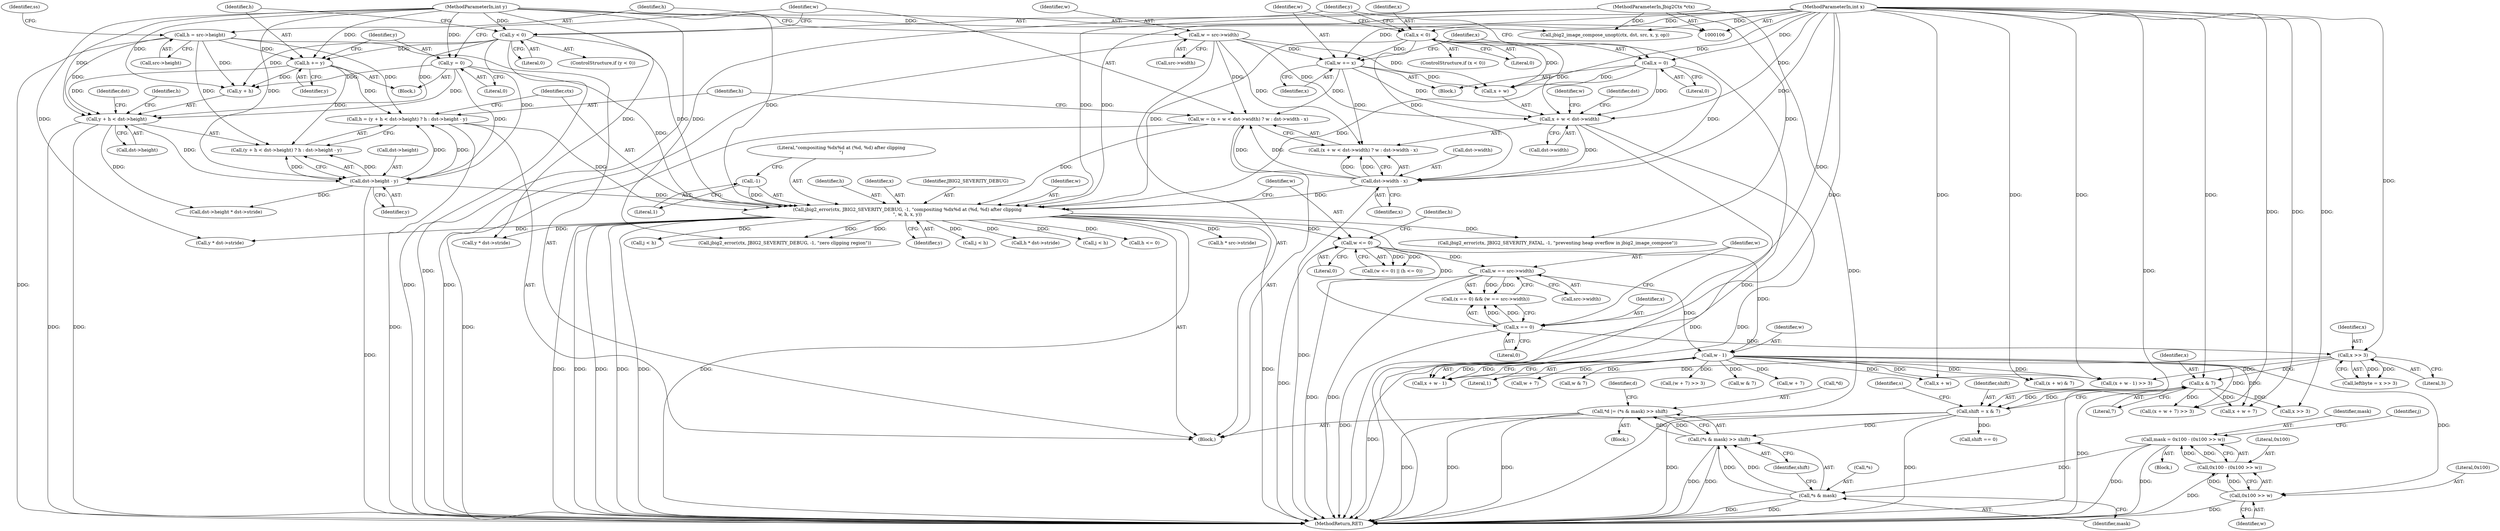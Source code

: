 digraph "0_ghostscript_e698d5c11d27212aa1098bc5b1673a3378563092_3@pointer" {
"1000376" [label="(Call,*d |= (*s & mask) >> shift)"];
"1000379" [label="(Call,(*s & mask) >> shift)"];
"1000380" [label="(Call,*s & mask)"];
"1000359" [label="(Call,mask = 0x100 - (0x100 >> w))"];
"1000361" [label="(Call,0x100 - (0x100 >> w))"];
"1000363" [label="(Call,0x100 >> w)"];
"1000277" [label="(Call,w - 1)"];
"1000221" [label="(Call,w <= 0)"];
"1000209" [label="(Call,jbig2_error(ctx, JBIG2_SEVERITY_DEBUG, -1, \"compositing %dx%d at (%d, %d) after clipping\n\", w, h, x, y))"];
"1000107" [label="(MethodParameterIn,Jbig2Ctx *ctx)"];
"1000212" [label="(Call,-1)"];
"1000177" [label="(Call,w = (x + w < dst->width) ? w : dst->width - x)"];
"1000140" [label="(Call,w = src->width)"];
"1000160" [label="(Call,w += x)"];
"1000156" [label="(Call,x < 0)"];
"1000110" [label="(MethodParameterIn,int x)"];
"1000188" [label="(Call,dst->width - x)"];
"1000180" [label="(Call,x + w < dst->width)"];
"1000163" [label="(Call,x = 0)"];
"1000193" [label="(Call,h = (y + h < dst->height) ? h : dst->height - y)"];
"1000171" [label="(Call,h += y)"];
"1000167" [label="(Call,y < 0)"];
"1000111" [label="(MethodParameterIn,int y)"];
"1000145" [label="(Call,h = src->height)"];
"1000204" [label="(Call,dst->height - y)"];
"1000196" [label="(Call,y + h < dst->height)"];
"1000174" [label="(Call,y = 0)"];
"1000241" [label="(Call,w == src->width)"];
"1000281" [label="(Call,shift = x & 7)"];
"1000283" [label="(Call,x & 7)"];
"1000269" [label="(Call,x >> 3)"];
"1000238" [label="(Call,x == 0)"];
"1000365" [label="(Identifier,w)"];
"1000189" [label="(Call,dst->width)"];
"1000274" [label="(Call,(x + w - 1) >> 3)"];
"1000477" [label="(Call,x + w + 7)"];
"1000243" [label="(Call,src->width)"];
"1000197" [label="(Call,y + h)"];
"1000298" [label="(Call,y * dst->stride)"];
"1000375" [label="(Block,)"];
"1000180" [label="(Call,x + w < dst->width)"];
"1000362" [label="(Literal,0x100)"];
"1000363" [label="(Call,0x100 >> w)"];
"1000376" [label="(Call,*d |= (*s & mask) >> shift)"];
"1000176" [label="(Literal,0)"];
"1000187" [label="(Identifier,w)"];
"1000383" [label="(Identifier,mask)"];
"1000377" [label="(Call,*d)"];
"1000470" [label="(Call,(w + 7) >> 3)"];
"1000175" [label="(Identifier,y)"];
"1000161" [label="(Identifier,w)"];
"1000158" [label="(Literal,0)"];
"1000360" [label="(Identifier,mask)"];
"1000218" [label="(Identifier,y)"];
"1000271" [label="(Literal,3)"];
"1000162" [label="(Identifier,x)"];
"1000517" [label="(Call,w & 7)"];
"1000188" [label="(Call,dst->width - x)"];
"1000361" [label="(Call,0x100 - (0x100 >> w))"];
"1000285" [label="(Literal,7)"];
"1000206" [label="(Identifier,dst)"];
"1000479" [label="(Call,w + 7)"];
"1000277" [label="(Call,w - 1)"];
"1000502" [label="(Call,(x + w) & 7)"];
"1000204" [label="(Call,dst->height - y)"];
"1000359" [label="(Call,mask = 0x100 - (0x100 >> w))"];
"1000179" [label="(Call,(x + w < dst->width) ? w : dst->width - x)"];
"1000421" [label="(Call,j < h)"];
"1000275" [label="(Call,x + w - 1)"];
"1000212" [label="(Call,-1)"];
"1000205" [label="(Call,dst->height)"];
"1000174" [label="(Call,y = 0)"];
"1000178" [label="(Identifier,w)"];
"1000319" [label="(Call,h * dst->stride)"];
"1000173" [label="(Identifier,y)"];
"1000147" [label="(Call,src->height)"];
"1000483" [label="(Call,x >> 3)"];
"1000370" [label="(Call,j < h)"];
"1000216" [label="(Identifier,h)"];
"1000159" [label="(Block,)"];
"1000200" [label="(Call,dst->height)"];
"1000165" [label="(Literal,0)"];
"1000238" [label="(Call,x == 0)"];
"1000224" [label="(Call,h <= 0)"];
"1000222" [label="(Identifier,w)"];
"1000172" [label="(Identifier,h)"];
"1000217" [label="(Identifier,x)"];
"1000209" [label="(Call,jbig2_error(ctx, JBIG2_SEVERITY_DEBUG, -1, \"compositing %dx%d at (%d, %d) after clipping\n\", w, h, x, y))"];
"1000169" [label="(Literal,0)"];
"1000164" [label="(Identifier,x)"];
"1000160" [label="(Call,w += x)"];
"1000386" [label="(Identifier,d)"];
"1000140" [label="(Call,w = src->width)"];
"1000184" [label="(Call,dst->width)"];
"1000142" [label="(Call,src->width)"];
"1000368" [label="(Identifier,j)"];
"1000279" [label="(Literal,1)"];
"1000221" [label="(Call,w <= 0)"];
"1000151" [label="(Identifier,ss)"];
"1000237" [label="(Call,(x == 0) && (w == src->width))"];
"1000110" [label="(MethodParameterIn,int x)"];
"1000166" [label="(ControlStructure,if (y < 0))"];
"1000380" [label="(Call,*s & mask)"];
"1000270" [label="(Identifier,x)"];
"1000240" [label="(Literal,0)"];
"1000133" [label="(Call,jbig2_image_compose_unopt(ctx, dst, src, x, y, op))"];
"1000113" [label="(Block,)"];
"1000141" [label="(Identifier,w)"];
"1000193" [label="(Call,h = (y + h < dst->height) ? h : dst->height - y)"];
"1000379" [label="(Call,(*s & mask) >> shift)"];
"1000190" [label="(Identifier,dst)"];
"1000208" [label="(Identifier,y)"];
"1000156" [label="(Call,x < 0)"];
"1000211" [label="(Identifier,JBIG2_SEVERITY_DEBUG)"];
"1000241" [label="(Call,w == src->width)"];
"1000239" [label="(Identifier,x)"];
"1000192" [label="(Identifier,x)"];
"1000348" [label="(Call,jbig2_error(ctx, JBIG2_SEVERITY_FATAL, -1, \"preventing heap overflow in jbig2_image_compose\"))"];
"1000210" [label="(Identifier,ctx)"];
"1000195" [label="(Call,(y + h < dst->height) ? h : dst->height - y)"];
"1000107" [label="(MethodParameterIn,Jbig2Ctx *ctx)"];
"1000364" [label="(Literal,0x100)"];
"1000214" [label="(Literal,\"compositing %dx%d at (%d, %d) after clipping\n\")"];
"1000203" [label="(Identifier,h)"];
"1000177" [label="(Call,w = (x + w < dst->width) ? w : dst->width - x)"];
"1000252" [label="(Call,y * dst->stride)"];
"1000397" [label="(Call,shift == 0)"];
"1000155" [label="(ControlStructure,if (x < 0))"];
"1000171" [label="(Call,h += y)"];
"1000624" [label="(MethodReturn,RET)"];
"1000146" [label="(Identifier,h)"];
"1000503" [label="(Call,x + w)"];
"1000471" [label="(Call,w + 7)"];
"1000111" [label="(MethodParameterIn,int y)"];
"1000283" [label="(Call,x & 7)"];
"1000476" [label="(Call,(x + w + 7) >> 3)"];
"1000220" [label="(Call,(w <= 0) || (h <= 0))"];
"1000145" [label="(Call,h = src->height)"];
"1000170" [label="(Block,)"];
"1000267" [label="(Call,leftbyte = x >> 3)"];
"1000163" [label="(Call,x = 0)"];
"1000223" [label="(Literal,0)"];
"1000278" [label="(Identifier,w)"];
"1000157" [label="(Identifier,x)"];
"1000242" [label="(Identifier,w)"];
"1000167" [label="(Call,y < 0)"];
"1000194" [label="(Identifier,h)"];
"1000196" [label="(Call,y + h < dst->height)"];
"1000225" [label="(Identifier,h)"];
"1000213" [label="(Literal,1)"];
"1000284" [label="(Identifier,x)"];
"1000260" [label="(Call,h * src->stride)"];
"1000168" [label="(Identifier,y)"];
"1000281" [label="(Call,shift = x & 7)"];
"1000269" [label="(Call,x >> 3)"];
"1000282" [label="(Identifier,shift)"];
"1000287" [label="(Identifier,s)"];
"1000524" [label="(Call,j < h)"];
"1000339" [label="(Call,dst->height * dst->stride)"];
"1000228" [label="(Call,jbig2_error(ctx, JBIG2_SEVERITY_DEBUG, -1, \"zero clipping region\"))"];
"1000358" [label="(Block,)"];
"1000181" [label="(Call,x + w)"];
"1000381" [label="(Call,*s)"];
"1000404" [label="(Call,w & 7)"];
"1000384" [label="(Identifier,shift)"];
"1000215" [label="(Identifier,w)"];
"1000376" -> "1000375"  [label="AST: "];
"1000376" -> "1000379"  [label="CFG: "];
"1000377" -> "1000376"  [label="AST: "];
"1000379" -> "1000376"  [label="AST: "];
"1000386" -> "1000376"  [label="CFG: "];
"1000376" -> "1000624"  [label="DDG: "];
"1000376" -> "1000624"  [label="DDG: "];
"1000376" -> "1000624"  [label="DDG: "];
"1000379" -> "1000376"  [label="DDG: "];
"1000379" -> "1000376"  [label="DDG: "];
"1000379" -> "1000384"  [label="CFG: "];
"1000380" -> "1000379"  [label="AST: "];
"1000384" -> "1000379"  [label="AST: "];
"1000379" -> "1000624"  [label="DDG: "];
"1000379" -> "1000624"  [label="DDG: "];
"1000380" -> "1000379"  [label="DDG: "];
"1000380" -> "1000379"  [label="DDG: "];
"1000281" -> "1000379"  [label="DDG: "];
"1000380" -> "1000383"  [label="CFG: "];
"1000381" -> "1000380"  [label="AST: "];
"1000383" -> "1000380"  [label="AST: "];
"1000384" -> "1000380"  [label="CFG: "];
"1000380" -> "1000624"  [label="DDG: "];
"1000380" -> "1000624"  [label="DDG: "];
"1000359" -> "1000380"  [label="DDG: "];
"1000359" -> "1000358"  [label="AST: "];
"1000359" -> "1000361"  [label="CFG: "];
"1000360" -> "1000359"  [label="AST: "];
"1000361" -> "1000359"  [label="AST: "];
"1000368" -> "1000359"  [label="CFG: "];
"1000359" -> "1000624"  [label="DDG: "];
"1000359" -> "1000624"  [label="DDG: "];
"1000361" -> "1000359"  [label="DDG: "];
"1000361" -> "1000359"  [label="DDG: "];
"1000361" -> "1000363"  [label="CFG: "];
"1000362" -> "1000361"  [label="AST: "];
"1000363" -> "1000361"  [label="AST: "];
"1000361" -> "1000624"  [label="DDG: "];
"1000363" -> "1000361"  [label="DDG: "];
"1000363" -> "1000361"  [label="DDG: "];
"1000363" -> "1000365"  [label="CFG: "];
"1000364" -> "1000363"  [label="AST: "];
"1000365" -> "1000363"  [label="AST: "];
"1000363" -> "1000624"  [label="DDG: "];
"1000277" -> "1000363"  [label="DDG: "];
"1000277" -> "1000275"  [label="AST: "];
"1000277" -> "1000279"  [label="CFG: "];
"1000278" -> "1000277"  [label="AST: "];
"1000279" -> "1000277"  [label="AST: "];
"1000275" -> "1000277"  [label="CFG: "];
"1000277" -> "1000624"  [label="DDG: "];
"1000277" -> "1000274"  [label="DDG: "];
"1000277" -> "1000274"  [label="DDG: "];
"1000277" -> "1000275"  [label="DDG: "];
"1000277" -> "1000275"  [label="DDG: "];
"1000221" -> "1000277"  [label="DDG: "];
"1000241" -> "1000277"  [label="DDG: "];
"1000277" -> "1000404"  [label="DDG: "];
"1000277" -> "1000470"  [label="DDG: "];
"1000277" -> "1000471"  [label="DDG: "];
"1000277" -> "1000476"  [label="DDG: "];
"1000277" -> "1000477"  [label="DDG: "];
"1000277" -> "1000479"  [label="DDG: "];
"1000277" -> "1000502"  [label="DDG: "];
"1000277" -> "1000503"  [label="DDG: "];
"1000277" -> "1000517"  [label="DDG: "];
"1000221" -> "1000220"  [label="AST: "];
"1000221" -> "1000223"  [label="CFG: "];
"1000222" -> "1000221"  [label="AST: "];
"1000223" -> "1000221"  [label="AST: "];
"1000225" -> "1000221"  [label="CFG: "];
"1000220" -> "1000221"  [label="CFG: "];
"1000221" -> "1000624"  [label="DDG: "];
"1000221" -> "1000220"  [label="DDG: "];
"1000221" -> "1000220"  [label="DDG: "];
"1000209" -> "1000221"  [label="DDG: "];
"1000221" -> "1000241"  [label="DDG: "];
"1000209" -> "1000113"  [label="AST: "];
"1000209" -> "1000218"  [label="CFG: "];
"1000210" -> "1000209"  [label="AST: "];
"1000211" -> "1000209"  [label="AST: "];
"1000212" -> "1000209"  [label="AST: "];
"1000214" -> "1000209"  [label="AST: "];
"1000215" -> "1000209"  [label="AST: "];
"1000216" -> "1000209"  [label="AST: "];
"1000217" -> "1000209"  [label="AST: "];
"1000218" -> "1000209"  [label="AST: "];
"1000222" -> "1000209"  [label="CFG: "];
"1000209" -> "1000624"  [label="DDG: "];
"1000209" -> "1000624"  [label="DDG: "];
"1000209" -> "1000624"  [label="DDG: "];
"1000209" -> "1000624"  [label="DDG: "];
"1000209" -> "1000624"  [label="DDG: "];
"1000209" -> "1000624"  [label="DDG: "];
"1000209" -> "1000624"  [label="DDG: "];
"1000107" -> "1000209"  [label="DDG: "];
"1000212" -> "1000209"  [label="DDG: "];
"1000177" -> "1000209"  [label="DDG: "];
"1000193" -> "1000209"  [label="DDG: "];
"1000188" -> "1000209"  [label="DDG: "];
"1000110" -> "1000209"  [label="DDG: "];
"1000163" -> "1000209"  [label="DDG: "];
"1000156" -> "1000209"  [label="DDG: "];
"1000204" -> "1000209"  [label="DDG: "];
"1000111" -> "1000209"  [label="DDG: "];
"1000167" -> "1000209"  [label="DDG: "];
"1000174" -> "1000209"  [label="DDG: "];
"1000209" -> "1000224"  [label="DDG: "];
"1000209" -> "1000228"  [label="DDG: "];
"1000209" -> "1000228"  [label="DDG: "];
"1000209" -> "1000238"  [label="DDG: "];
"1000209" -> "1000252"  [label="DDG: "];
"1000209" -> "1000260"  [label="DDG: "];
"1000209" -> "1000298"  [label="DDG: "];
"1000209" -> "1000319"  [label="DDG: "];
"1000209" -> "1000348"  [label="DDG: "];
"1000209" -> "1000370"  [label="DDG: "];
"1000209" -> "1000421"  [label="DDG: "];
"1000209" -> "1000524"  [label="DDG: "];
"1000107" -> "1000106"  [label="AST: "];
"1000107" -> "1000624"  [label="DDG: "];
"1000107" -> "1000133"  [label="DDG: "];
"1000107" -> "1000228"  [label="DDG: "];
"1000107" -> "1000348"  [label="DDG: "];
"1000212" -> "1000213"  [label="CFG: "];
"1000213" -> "1000212"  [label="AST: "];
"1000214" -> "1000212"  [label="CFG: "];
"1000177" -> "1000113"  [label="AST: "];
"1000177" -> "1000179"  [label="CFG: "];
"1000178" -> "1000177"  [label="AST: "];
"1000179" -> "1000177"  [label="AST: "];
"1000194" -> "1000177"  [label="CFG: "];
"1000177" -> "1000624"  [label="DDG: "];
"1000140" -> "1000177"  [label="DDG: "];
"1000160" -> "1000177"  [label="DDG: "];
"1000188" -> "1000177"  [label="DDG: "];
"1000188" -> "1000177"  [label="DDG: "];
"1000140" -> "1000113"  [label="AST: "];
"1000140" -> "1000142"  [label="CFG: "];
"1000141" -> "1000140"  [label="AST: "];
"1000142" -> "1000140"  [label="AST: "];
"1000146" -> "1000140"  [label="CFG: "];
"1000140" -> "1000624"  [label="DDG: "];
"1000140" -> "1000160"  [label="DDG: "];
"1000140" -> "1000180"  [label="DDG: "];
"1000140" -> "1000181"  [label="DDG: "];
"1000140" -> "1000179"  [label="DDG: "];
"1000160" -> "1000159"  [label="AST: "];
"1000160" -> "1000162"  [label="CFG: "];
"1000161" -> "1000160"  [label="AST: "];
"1000162" -> "1000160"  [label="AST: "];
"1000164" -> "1000160"  [label="CFG: "];
"1000156" -> "1000160"  [label="DDG: "];
"1000110" -> "1000160"  [label="DDG: "];
"1000160" -> "1000180"  [label="DDG: "];
"1000160" -> "1000181"  [label="DDG: "];
"1000160" -> "1000179"  [label="DDG: "];
"1000156" -> "1000155"  [label="AST: "];
"1000156" -> "1000158"  [label="CFG: "];
"1000157" -> "1000156"  [label="AST: "];
"1000158" -> "1000156"  [label="AST: "];
"1000161" -> "1000156"  [label="CFG: "];
"1000168" -> "1000156"  [label="CFG: "];
"1000156" -> "1000624"  [label="DDG: "];
"1000110" -> "1000156"  [label="DDG: "];
"1000156" -> "1000180"  [label="DDG: "];
"1000156" -> "1000181"  [label="DDG: "];
"1000156" -> "1000188"  [label="DDG: "];
"1000110" -> "1000106"  [label="AST: "];
"1000110" -> "1000624"  [label="DDG: "];
"1000110" -> "1000133"  [label="DDG: "];
"1000110" -> "1000163"  [label="DDG: "];
"1000110" -> "1000180"  [label="DDG: "];
"1000110" -> "1000181"  [label="DDG: "];
"1000110" -> "1000188"  [label="DDG: "];
"1000110" -> "1000238"  [label="DDG: "];
"1000110" -> "1000269"  [label="DDG: "];
"1000110" -> "1000274"  [label="DDG: "];
"1000110" -> "1000275"  [label="DDG: "];
"1000110" -> "1000283"  [label="DDG: "];
"1000110" -> "1000476"  [label="DDG: "];
"1000110" -> "1000477"  [label="DDG: "];
"1000110" -> "1000483"  [label="DDG: "];
"1000110" -> "1000502"  [label="DDG: "];
"1000110" -> "1000503"  [label="DDG: "];
"1000188" -> "1000179"  [label="AST: "];
"1000188" -> "1000192"  [label="CFG: "];
"1000189" -> "1000188"  [label="AST: "];
"1000192" -> "1000188"  [label="AST: "];
"1000179" -> "1000188"  [label="CFG: "];
"1000188" -> "1000624"  [label="DDG: "];
"1000188" -> "1000179"  [label="DDG: "];
"1000188" -> "1000179"  [label="DDG: "];
"1000180" -> "1000188"  [label="DDG: "];
"1000163" -> "1000188"  [label="DDG: "];
"1000180" -> "1000179"  [label="AST: "];
"1000180" -> "1000184"  [label="CFG: "];
"1000181" -> "1000180"  [label="AST: "];
"1000184" -> "1000180"  [label="AST: "];
"1000187" -> "1000180"  [label="CFG: "];
"1000190" -> "1000180"  [label="CFG: "];
"1000180" -> "1000624"  [label="DDG: "];
"1000180" -> "1000624"  [label="DDG: "];
"1000163" -> "1000180"  [label="DDG: "];
"1000163" -> "1000159"  [label="AST: "];
"1000163" -> "1000165"  [label="CFG: "];
"1000164" -> "1000163"  [label="AST: "];
"1000165" -> "1000163"  [label="AST: "];
"1000168" -> "1000163"  [label="CFG: "];
"1000163" -> "1000181"  [label="DDG: "];
"1000193" -> "1000113"  [label="AST: "];
"1000193" -> "1000195"  [label="CFG: "];
"1000194" -> "1000193"  [label="AST: "];
"1000195" -> "1000193"  [label="AST: "];
"1000210" -> "1000193"  [label="CFG: "];
"1000193" -> "1000624"  [label="DDG: "];
"1000171" -> "1000193"  [label="DDG: "];
"1000145" -> "1000193"  [label="DDG: "];
"1000204" -> "1000193"  [label="DDG: "];
"1000204" -> "1000193"  [label="DDG: "];
"1000171" -> "1000170"  [label="AST: "];
"1000171" -> "1000173"  [label="CFG: "];
"1000172" -> "1000171"  [label="AST: "];
"1000173" -> "1000171"  [label="AST: "];
"1000175" -> "1000171"  [label="CFG: "];
"1000167" -> "1000171"  [label="DDG: "];
"1000111" -> "1000171"  [label="DDG: "];
"1000145" -> "1000171"  [label="DDG: "];
"1000171" -> "1000196"  [label="DDG: "];
"1000171" -> "1000197"  [label="DDG: "];
"1000171" -> "1000195"  [label="DDG: "];
"1000167" -> "1000166"  [label="AST: "];
"1000167" -> "1000169"  [label="CFG: "];
"1000168" -> "1000167"  [label="AST: "];
"1000169" -> "1000167"  [label="AST: "];
"1000172" -> "1000167"  [label="CFG: "];
"1000178" -> "1000167"  [label="CFG: "];
"1000167" -> "1000624"  [label="DDG: "];
"1000111" -> "1000167"  [label="DDG: "];
"1000167" -> "1000196"  [label="DDG: "];
"1000167" -> "1000197"  [label="DDG: "];
"1000167" -> "1000204"  [label="DDG: "];
"1000111" -> "1000106"  [label="AST: "];
"1000111" -> "1000624"  [label="DDG: "];
"1000111" -> "1000133"  [label="DDG: "];
"1000111" -> "1000174"  [label="DDG: "];
"1000111" -> "1000196"  [label="DDG: "];
"1000111" -> "1000197"  [label="DDG: "];
"1000111" -> "1000204"  [label="DDG: "];
"1000111" -> "1000252"  [label="DDG: "];
"1000111" -> "1000298"  [label="DDG: "];
"1000145" -> "1000113"  [label="AST: "];
"1000145" -> "1000147"  [label="CFG: "];
"1000146" -> "1000145"  [label="AST: "];
"1000147" -> "1000145"  [label="AST: "];
"1000151" -> "1000145"  [label="CFG: "];
"1000145" -> "1000624"  [label="DDG: "];
"1000145" -> "1000196"  [label="DDG: "];
"1000145" -> "1000197"  [label="DDG: "];
"1000145" -> "1000195"  [label="DDG: "];
"1000204" -> "1000195"  [label="AST: "];
"1000204" -> "1000208"  [label="CFG: "];
"1000205" -> "1000204"  [label="AST: "];
"1000208" -> "1000204"  [label="AST: "];
"1000195" -> "1000204"  [label="CFG: "];
"1000204" -> "1000624"  [label="DDG: "];
"1000204" -> "1000195"  [label="DDG: "];
"1000204" -> "1000195"  [label="DDG: "];
"1000196" -> "1000204"  [label="DDG: "];
"1000174" -> "1000204"  [label="DDG: "];
"1000204" -> "1000339"  [label="DDG: "];
"1000196" -> "1000195"  [label="AST: "];
"1000196" -> "1000200"  [label="CFG: "];
"1000197" -> "1000196"  [label="AST: "];
"1000200" -> "1000196"  [label="AST: "];
"1000203" -> "1000196"  [label="CFG: "];
"1000206" -> "1000196"  [label="CFG: "];
"1000196" -> "1000624"  [label="DDG: "];
"1000196" -> "1000624"  [label="DDG: "];
"1000174" -> "1000196"  [label="DDG: "];
"1000196" -> "1000339"  [label="DDG: "];
"1000174" -> "1000170"  [label="AST: "];
"1000174" -> "1000176"  [label="CFG: "];
"1000175" -> "1000174"  [label="AST: "];
"1000176" -> "1000174"  [label="AST: "];
"1000178" -> "1000174"  [label="CFG: "];
"1000174" -> "1000197"  [label="DDG: "];
"1000241" -> "1000237"  [label="AST: "];
"1000241" -> "1000243"  [label="CFG: "];
"1000242" -> "1000241"  [label="AST: "];
"1000243" -> "1000241"  [label="AST: "];
"1000237" -> "1000241"  [label="CFG: "];
"1000241" -> "1000624"  [label="DDG: "];
"1000241" -> "1000624"  [label="DDG: "];
"1000241" -> "1000237"  [label="DDG: "];
"1000241" -> "1000237"  [label="DDG: "];
"1000281" -> "1000113"  [label="AST: "];
"1000281" -> "1000283"  [label="CFG: "];
"1000282" -> "1000281"  [label="AST: "];
"1000283" -> "1000281"  [label="AST: "];
"1000287" -> "1000281"  [label="CFG: "];
"1000281" -> "1000624"  [label="DDG: "];
"1000281" -> "1000624"  [label="DDG: "];
"1000283" -> "1000281"  [label="DDG: "];
"1000283" -> "1000281"  [label="DDG: "];
"1000281" -> "1000397"  [label="DDG: "];
"1000283" -> "1000285"  [label="CFG: "];
"1000284" -> "1000283"  [label="AST: "];
"1000285" -> "1000283"  [label="AST: "];
"1000283" -> "1000624"  [label="DDG: "];
"1000269" -> "1000283"  [label="DDG: "];
"1000283" -> "1000476"  [label="DDG: "];
"1000283" -> "1000477"  [label="DDG: "];
"1000283" -> "1000483"  [label="DDG: "];
"1000269" -> "1000267"  [label="AST: "];
"1000269" -> "1000271"  [label="CFG: "];
"1000270" -> "1000269"  [label="AST: "];
"1000271" -> "1000269"  [label="AST: "];
"1000267" -> "1000269"  [label="CFG: "];
"1000269" -> "1000267"  [label="DDG: "];
"1000269" -> "1000267"  [label="DDG: "];
"1000238" -> "1000269"  [label="DDG: "];
"1000269" -> "1000274"  [label="DDG: "];
"1000269" -> "1000275"  [label="DDG: "];
"1000238" -> "1000237"  [label="AST: "];
"1000238" -> "1000240"  [label="CFG: "];
"1000239" -> "1000238"  [label="AST: "];
"1000240" -> "1000238"  [label="AST: "];
"1000242" -> "1000238"  [label="CFG: "];
"1000237" -> "1000238"  [label="CFG: "];
"1000238" -> "1000624"  [label="DDG: "];
"1000238" -> "1000237"  [label="DDG: "];
"1000238" -> "1000237"  [label="DDG: "];
}

